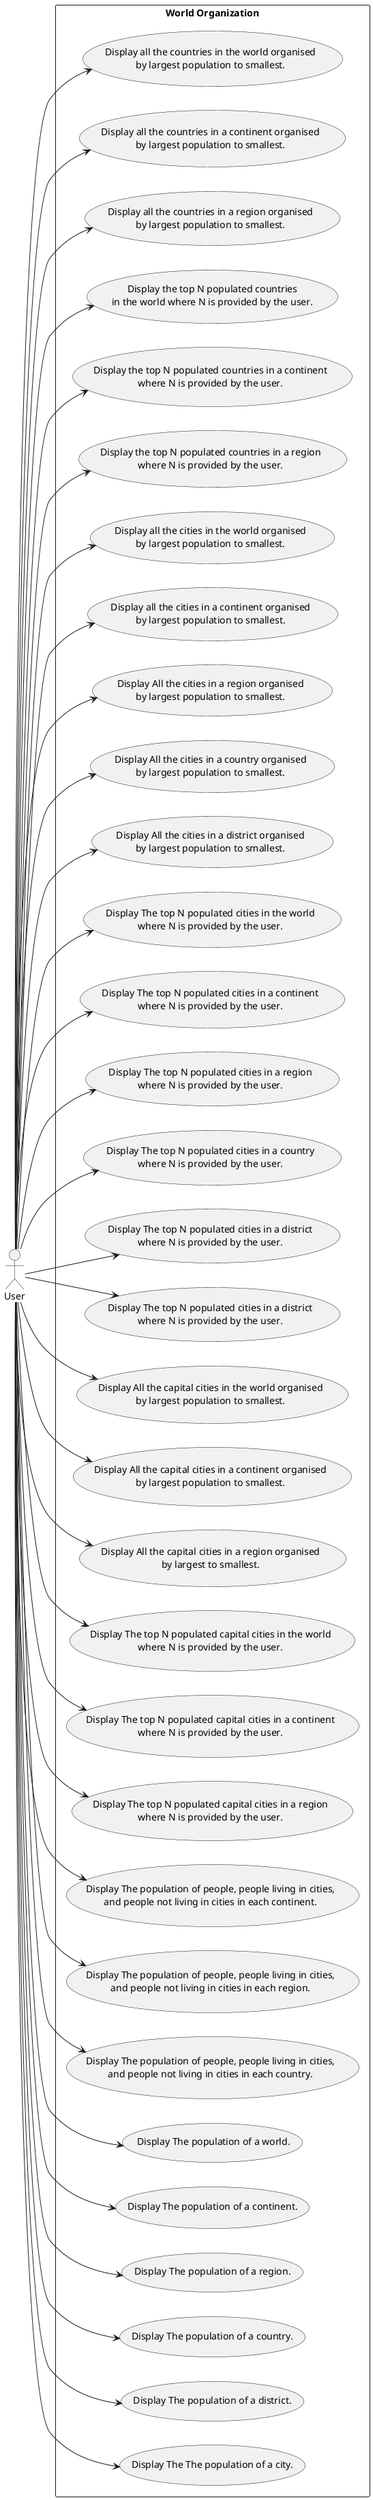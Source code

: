 @startuml

left to right direction
actor User as "User"



rectangle "World Organization" {
    usecase UC1 as "Display all the countries in the world organised
    by largest population to smallest."
    usecase UC2 as "Display all the countries in a continent organised
    by largest population to smallest."
    usecase UC3 as "Display all the countries in a region organised
    by largest population to smallest."
    usecase UC4 as "Display the top N populated countries
    in the world where N is provided by the user."
    usecase UC5 as "Display the top N populated countries in a continent
    where N is provided by the user."
    usecase UC6 as "Display the top N populated countries in a region
    where N is provided by the user."
    usecase UC7 as "Display all the cities in the world organised
    by largest population to smallest."
    usecase UC8 as "Display all the cities in a continent organised
    by largest population to smallest."
    usecase UC9 as "Display All the cities in a region organised
    by largest population to smallest."
    usecase UC10 as "Display All the cities in a country organised
    by largest population to smallest."
    usecase UC11 as "Display All the cities in a district organised
    by largest population to smallest."
    usecase UC12 as "Display The top N populated cities in the world
    where N is provided by the user."
    usecase UC13 as "Display The top N populated cities in a continent
    where N is provided by the user."
    usecase UC14 as "Display The top N populated cities in a region
    where N is provided by the user."
    usecase UC15 as "Display The top N populated cities in a country
    where N is provided by the user."
    usecase UC16 as "Display The top N populated cities in a district
    where N is provided by the user."
   usecase UC17 as "Display The top N populated cities in a district
   where N is provided by the user."
   usecase UC18 as "Display All the capital cities in the world organised
    by largest population to smallest."
   usecase UC19 as "Display All the capital cities in a continent organised
   by largest population to smallest."
   usecase UC20 as "Display All the capital cities in a region organised
   by largest to smallest."
   usecase UC21 as "Display The top N populated capital cities in the world
   where N is provided by the user."
   usecase UC22 as "Display The top N populated capital cities in a continent
   where N is provided by the user."
   usecase UC23 as "Display The top N populated capital cities in a region
   where N is provided by the user."
   usecase UC30 as "Display The population of people, people living in cities,
   and people not living in cities in each continent."
   usecase UC31 as "Display The population of people, people living in cities,
   and people not living in cities in each region."
   usecase UC32 as "Display The population of people, people living in cities,
   and people not living in cities in each country."
   usecase UC27 as " Display The population of a world."
   usecase UC24 as "Display The population of a continent."
   usecase UC25 as "Display The population of a region."
   usecase UC26 as "Display The population of a country."
   usecase UC28 as "Display The population of a district."
   usecase UC29 as "Display The The population of a city."


    User --> UC1
    User --> UC2
    User --> UC3
    User --> UC4
    User --> UC5
    User --> UC6
    User --> UC7
    User --> UC8
    User --> UC9
    User --> UC10
    User --> UC11
    User --> UC12
    User --> UC13
    User --> UC14
    User --> UC15
    User --> UC16
    User --> UC17
    User --> UC18
    User --> UC19
    User --> UC20
    User --> UC21
    User --> UC22
    User --> UC23
    User --> UC24
    User --> UC25
    User --> UC26
    User --> UC27
    User --> UC28
    User --> UC29
    User --> UC30
    User --> UC31
    User --> UC32
}

@endum